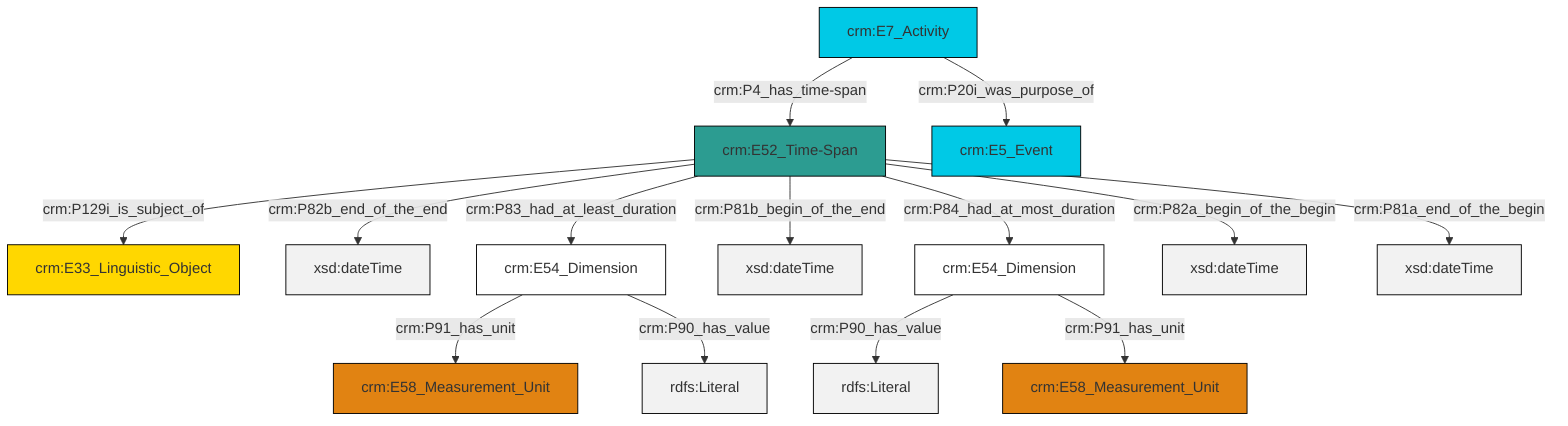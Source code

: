 graph TD
classDef Literal fill:#f2f2f2,stroke:#000000;
classDef CRM_Entity fill:#FFFFFF,stroke:#000000;
classDef Temporal_Entity fill:#00C9E6, stroke:#000000;
classDef Type fill:#E18312, stroke:#000000;
classDef Time-Span fill:#2C9C91, stroke:#000000;
classDef Appellation fill:#FFEB7F, stroke:#000000;
classDef Place fill:#008836, stroke:#000000;
classDef Persistent_Item fill:#B266B2, stroke:#000000;
classDef Conceptual_Object fill:#FFD700, stroke:#000000;
classDef Physical_Thing fill:#D2B48C, stroke:#000000;
classDef Actor fill:#f58aad, stroke:#000000;
classDef PC_Classes fill:#4ce600, stroke:#000000;
classDef Multi fill:#cccccc,stroke:#000000;

2["crm:E7_Activity"]:::Temporal_Entity -->|crm:P4_has_time-span| 3["crm:E52_Time-Span"]:::Time-Span
3["crm:E52_Time-Span"]:::Time-Span -->|crm:P82b_end_of_the_end| 4[xsd:dateTime]:::Literal
2["crm:E7_Activity"]:::Temporal_Entity -->|crm:P20i_was_purpose_of| 5["crm:E5_Event"]:::Temporal_Entity
3["crm:E52_Time-Span"]:::Time-Span -->|crm:P83_had_at_least_duration| 6["crm:E54_Dimension"]:::CRM_Entity
3["crm:E52_Time-Span"]:::Time-Span -->|crm:P81b_begin_of_the_end| 7[xsd:dateTime]:::Literal
3["crm:E52_Time-Span"]:::Time-Span -->|crm:P84_had_at_most_duration| 11["crm:E54_Dimension"]:::CRM_Entity
11["crm:E54_Dimension"]:::CRM_Entity -->|crm:P90_has_value| 13[rdfs:Literal]:::Literal
11["crm:E54_Dimension"]:::CRM_Entity -->|crm:P91_has_unit| 14["crm:E58_Measurement_Unit"]:::Type
3["crm:E52_Time-Span"]:::Time-Span -->|crm:P129i_is_subject_of| 0["crm:E33_Linguistic_Object"]:::Conceptual_Object
3["crm:E52_Time-Span"]:::Time-Span -->|crm:P82a_begin_of_the_begin| 19[xsd:dateTime]:::Literal
6["crm:E54_Dimension"]:::CRM_Entity -->|crm:P91_has_unit| 9["crm:E58_Measurement_Unit"]:::Type
3["crm:E52_Time-Span"]:::Time-Span -->|crm:P81a_end_of_the_begin| 20[xsd:dateTime]:::Literal
6["crm:E54_Dimension"]:::CRM_Entity -->|crm:P90_has_value| 21[rdfs:Literal]:::Literal